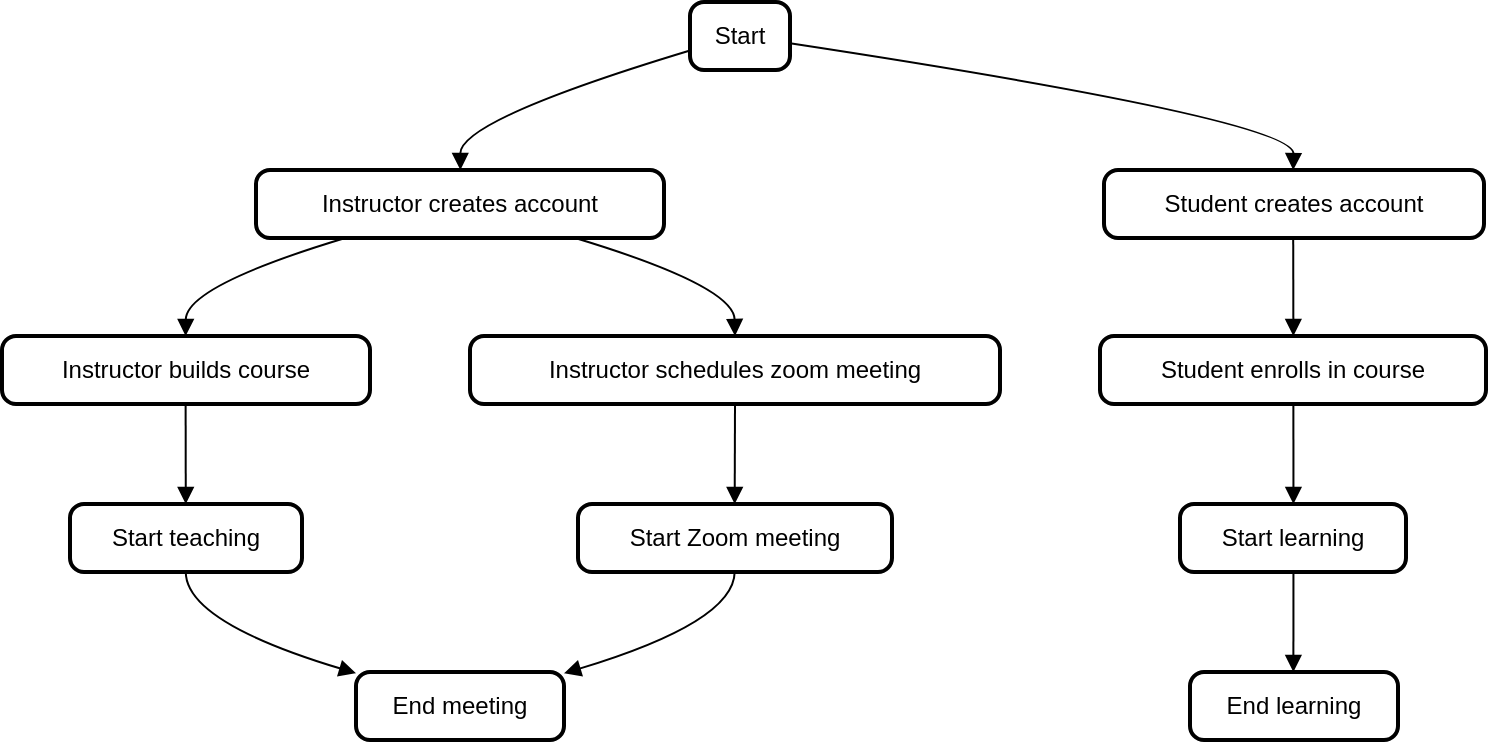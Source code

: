 <mxfile version="21.1.1" type="github">
  <diagram name="Page-1" id="Ba9efXdCyENm1gn2X2oc">
    <mxGraphModel>
      <root>
        <mxCell id="0" />
        <mxCell id="1" parent="0" />
        <mxCell id="2" value="Start" style="rounded=1;absoluteArcSize=1;arcSize=14;whiteSpace=wrap;strokeWidth=2;" vertex="1" parent="1">
          <mxGeometry x="344" width="50" height="34" as="geometry" />
        </mxCell>
        <mxCell id="3" value="Instructor creates account" style="rounded=1;absoluteArcSize=1;arcSize=14;whiteSpace=wrap;strokeWidth=2;" vertex="1" parent="1">
          <mxGeometry x="127" y="84" width="204" height="34" as="geometry" />
        </mxCell>
        <mxCell id="4" value="Instructor builds course" style="rounded=1;absoluteArcSize=1;arcSize=14;whiteSpace=wrap;strokeWidth=2;" vertex="1" parent="1">
          <mxGeometry y="167" width="184" height="34" as="geometry" />
        </mxCell>
        <mxCell id="5" value="Instructor schedules zoom meeting" style="rounded=1;absoluteArcSize=1;arcSize=14;whiteSpace=wrap;strokeWidth=2;" vertex="1" parent="1">
          <mxGeometry x="234" y="167" width="265" height="34" as="geometry" />
        </mxCell>
        <mxCell id="6" value="Start Zoom meeting" style="rounded=1;absoluteArcSize=1;arcSize=14;whiteSpace=wrap;strokeWidth=2;" vertex="1" parent="1">
          <mxGeometry x="288" y="251" width="157" height="34" as="geometry" />
        </mxCell>
        <mxCell id="7" value="Start teaching" style="rounded=1;absoluteArcSize=1;arcSize=14;whiteSpace=wrap;strokeWidth=2;" vertex="1" parent="1">
          <mxGeometry x="34" y="251" width="116" height="34" as="geometry" />
        </mxCell>
        <mxCell id="8" value="End meeting" style="rounded=1;absoluteArcSize=1;arcSize=14;whiteSpace=wrap;strokeWidth=2;" vertex="1" parent="1">
          <mxGeometry x="177" y="335" width="104" height="34" as="geometry" />
        </mxCell>
        <mxCell id="9" value="Student creates account" style="rounded=1;absoluteArcSize=1;arcSize=14;whiteSpace=wrap;strokeWidth=2;" vertex="1" parent="1">
          <mxGeometry x="551" y="84" width="190" height="34" as="geometry" />
        </mxCell>
        <mxCell id="10" value="Student enrolls in course" style="rounded=1;absoluteArcSize=1;arcSize=14;whiteSpace=wrap;strokeWidth=2;" vertex="1" parent="1">
          <mxGeometry x="549" y="167" width="193" height="34" as="geometry" />
        </mxCell>
        <mxCell id="11" value="Start learning" style="rounded=1;absoluteArcSize=1;arcSize=14;whiteSpace=wrap;strokeWidth=2;" vertex="1" parent="1">
          <mxGeometry x="589" y="251" width="113" height="34" as="geometry" />
        </mxCell>
        <mxCell id="12" value="End learning" style="rounded=1;absoluteArcSize=1;arcSize=14;whiteSpace=wrap;strokeWidth=2;" vertex="1" parent="1">
          <mxGeometry x="594" y="335" width="104" height="34" as="geometry" />
        </mxCell>
        <mxCell id="13" value="" style="curved=1;startArrow=none;endArrow=block;exitX=-0.005;exitY=0.716;entryX=0.501;entryY=-0.01;" edge="1" parent="1" source="2" target="3">
          <mxGeometry relative="1" as="geometry">
            <Array as="points">
              <mxPoint x="229" y="59" />
            </Array>
          </mxGeometry>
        </mxCell>
        <mxCell id="14" value="" style="curved=1;startArrow=none;endArrow=block;exitX=0.23;exitY=0.98;entryX=0.499;entryY=0.01;" edge="1" parent="1" source="3" target="4">
          <mxGeometry relative="1" as="geometry">
            <Array as="points">
              <mxPoint x="92" y="142" />
            </Array>
          </mxGeometry>
        </mxCell>
        <mxCell id="15" value="" style="curved=1;startArrow=none;endArrow=block;exitX=0.771;exitY=0.98;entryX=0.5;entryY=0.01;" edge="1" parent="1" source="3" target="5">
          <mxGeometry relative="1" as="geometry">
            <Array as="points">
              <mxPoint x="366" y="142" />
            </Array>
          </mxGeometry>
        </mxCell>
        <mxCell id="16" value="" style="curved=1;startArrow=none;endArrow=block;exitX=0.5;exitY=1.0;entryX=0.499;entryY=1.122e-7;" edge="1" parent="1" source="5" target="6">
          <mxGeometry relative="1" as="geometry">
            <Array as="points" />
          </mxGeometry>
        </mxCell>
        <mxCell id="17" value="" style="curved=1;startArrow=none;endArrow=block;exitX=0.499;exitY=1.0;entryX=0.499;entryY=1.122e-7;" edge="1" parent="1" source="4" target="7">
          <mxGeometry relative="1" as="geometry">
            <Array as="points" />
          </mxGeometry>
        </mxCell>
        <mxCell id="18" value="" style="curved=1;startArrow=none;endArrow=block;exitX=0.499;exitY=0.99;entryX=-0.001;entryY=0.017;" edge="1" parent="1" source="7" target="8">
          <mxGeometry relative="1" as="geometry">
            <Array as="points">
              <mxPoint x="92" y="310" />
            </Array>
          </mxGeometry>
        </mxCell>
        <mxCell id="19" value="" style="curved=1;startArrow=none;endArrow=block;exitX=0.499;exitY=0.99;entryX=1.003;entryY=0.017;" edge="1" parent="1" source="6" target="8">
          <mxGeometry relative="1" as="geometry">
            <Array as="points">
              <mxPoint x="366" y="310" />
            </Array>
          </mxGeometry>
        </mxCell>
        <mxCell id="20" value="" style="curved=1;startArrow=none;endArrow=block;exitX=0.996;exitY=0.606;entryX=0.498;entryY=-0.01;" edge="1" parent="1" source="2" target="9">
          <mxGeometry relative="1" as="geometry">
            <Array as="points">
              <mxPoint x="646" y="59" />
            </Array>
          </mxGeometry>
        </mxCell>
        <mxCell id="21" value="" style="curved=1;startArrow=none;endArrow=block;exitX=0.498;exitY=0.98;entryX=0.501;entryY=0.01;" edge="1" parent="1" source="9" target="10">
          <mxGeometry relative="1" as="geometry">
            <Array as="points" />
          </mxGeometry>
        </mxCell>
        <mxCell id="22" value="" style="curved=1;startArrow=none;endArrow=block;exitX=0.501;exitY=1.0;entryX=0.502;entryY=1.122e-7;" edge="1" parent="1" source="10" target="11">
          <mxGeometry relative="1" as="geometry">
            <Array as="points" />
          </mxGeometry>
        </mxCell>
        <mxCell id="23" value="" style="curved=1;startArrow=none;endArrow=block;exitX=0.502;exitY=0.99;entryX=0.497;entryY=-0.01;" edge="1" parent="1" source="11" target="12">
          <mxGeometry relative="1" as="geometry">
            <Array as="points" />
          </mxGeometry>
        </mxCell>
      </root>
    </mxGraphModel>
  </diagram>
</mxfile>
